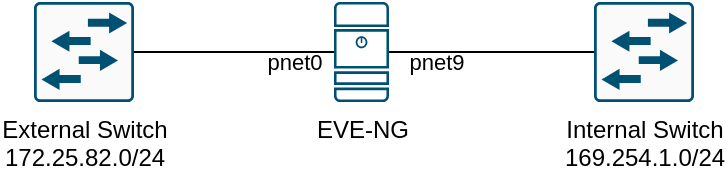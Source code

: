 <mxfile version="21.8.0" type="device">
  <diagram name="Pagina-1" id="kYjm_g1vRiU-jMa7h15e">
    <mxGraphModel dx="1251" dy="699" grid="1" gridSize="10" guides="1" tooltips="1" connect="1" arrows="1" fold="1" page="1" pageScale="1" pageWidth="827" pageHeight="1169" math="0" shadow="0">
      <root>
        <mxCell id="0" />
        <mxCell id="1" parent="0" />
        <mxCell id="ku1gaDPVef9_GsgnC9L_-6" style="edgeStyle=orthogonalEdgeStyle;rounded=0;orthogonalLoop=1;jettySize=auto;html=1;entryX=0;entryY=0.5;entryDx=0;entryDy=0;entryPerimeter=0;endArrow=none;endFill=0;" parent="1" source="ku1gaDPVef9_GsgnC9L_-1" target="ku1gaDPVef9_GsgnC9L_-5" edge="1">
          <mxGeometry relative="1" as="geometry" />
        </mxCell>
        <mxCell id="ku1gaDPVef9_GsgnC9L_-7" value="pnet9" style="edgeLabel;html=1;align=center;verticalAlign=middle;resizable=0;points=[];labelBackgroundColor=none;" parent="ku1gaDPVef9_GsgnC9L_-6" vertex="1" connectable="0">
          <mxGeometry x="-0.457" y="-1" relative="1" as="geometry">
            <mxPoint x="-5" y="4" as="offset" />
          </mxGeometry>
        </mxCell>
        <mxCell id="ku1gaDPVef9_GsgnC9L_-1" value="EVE-NG" style="sketch=0;points=[[0.015,0.015,0],[0.985,0.015,0],[0.985,0.985,0],[0.015,0.985,0],[0.25,0,0],[0.5,0,0],[0.75,0,0],[1,0.25,0],[1,0.5,0],[1,0.75,0],[0.75,1,0],[0.5,1,0],[0.25,1,0],[0,0.75,0],[0,0.5,0],[0,0.25,0]];verticalLabelPosition=bottom;html=1;verticalAlign=top;aspect=fixed;align=center;pointerEvents=1;shape=mxgraph.cisco19.server;fillColor=#005073;strokeColor=none;" parent="1" vertex="1">
          <mxGeometry x="380" y="270" width="27.5" height="50" as="geometry" />
        </mxCell>
        <mxCell id="ku1gaDPVef9_GsgnC9L_-2" value="External Switch&lt;br&gt;172.25.82.0/24" style="sketch=0;points=[[0.015,0.015,0],[0.985,0.015,0],[0.985,0.985,0],[0.015,0.985,0],[0.25,0,0],[0.5,0,0],[0.75,0,0],[1,0.25,0],[1,0.5,0],[1,0.75,0],[0.75,1,0],[0.5,1,0],[0.25,1,0],[0,0.75,0],[0,0.5,0],[0,0.25,0]];verticalLabelPosition=bottom;html=1;verticalAlign=top;aspect=fixed;align=center;pointerEvents=1;shape=mxgraph.cisco19.rect;prIcon=l2_switch;fillColor=#FAFAFA;strokeColor=#005073;" parent="1" vertex="1">
          <mxGeometry x="230" y="270" width="50" height="50" as="geometry" />
        </mxCell>
        <mxCell id="ku1gaDPVef9_GsgnC9L_-3" style="edgeStyle=orthogonalEdgeStyle;rounded=0;orthogonalLoop=1;jettySize=auto;html=1;entryX=0;entryY=0.5;entryDx=0;entryDy=0;entryPerimeter=0;endArrow=none;endFill=0;" parent="1" source="ku1gaDPVef9_GsgnC9L_-2" target="ku1gaDPVef9_GsgnC9L_-1" edge="1">
          <mxGeometry relative="1" as="geometry" />
        </mxCell>
        <mxCell id="ku1gaDPVef9_GsgnC9L_-4" value="pnet0" style="edgeLabel;html=1;align=center;verticalAlign=middle;resizable=0;points=[];labelBackgroundColor=none;" parent="ku1gaDPVef9_GsgnC9L_-3" vertex="1" connectable="0">
          <mxGeometry x="0.197" y="1" relative="1" as="geometry">
            <mxPoint x="20" y="6" as="offset" />
          </mxGeometry>
        </mxCell>
        <mxCell id="ku1gaDPVef9_GsgnC9L_-5" value="Internal Switch&lt;br&gt;169.254.1.0/24" style="sketch=0;points=[[0.015,0.015,0],[0.985,0.015,0],[0.985,0.985,0],[0.015,0.985,0],[0.25,0,0],[0.5,0,0],[0.75,0,0],[1,0.25,0],[1,0.5,0],[1,0.75,0],[0.75,1,0],[0.5,1,0],[0.25,1,0],[0,0.75,0],[0,0.5,0],[0,0.25,0]];verticalLabelPosition=bottom;html=1;verticalAlign=top;aspect=fixed;align=center;pointerEvents=1;shape=mxgraph.cisco19.rect;prIcon=l2_switch;fillColor=#FAFAFA;strokeColor=#005073;" parent="1" vertex="1">
          <mxGeometry x="510" y="270" width="50" height="50" as="geometry" />
        </mxCell>
      </root>
    </mxGraphModel>
  </diagram>
</mxfile>
